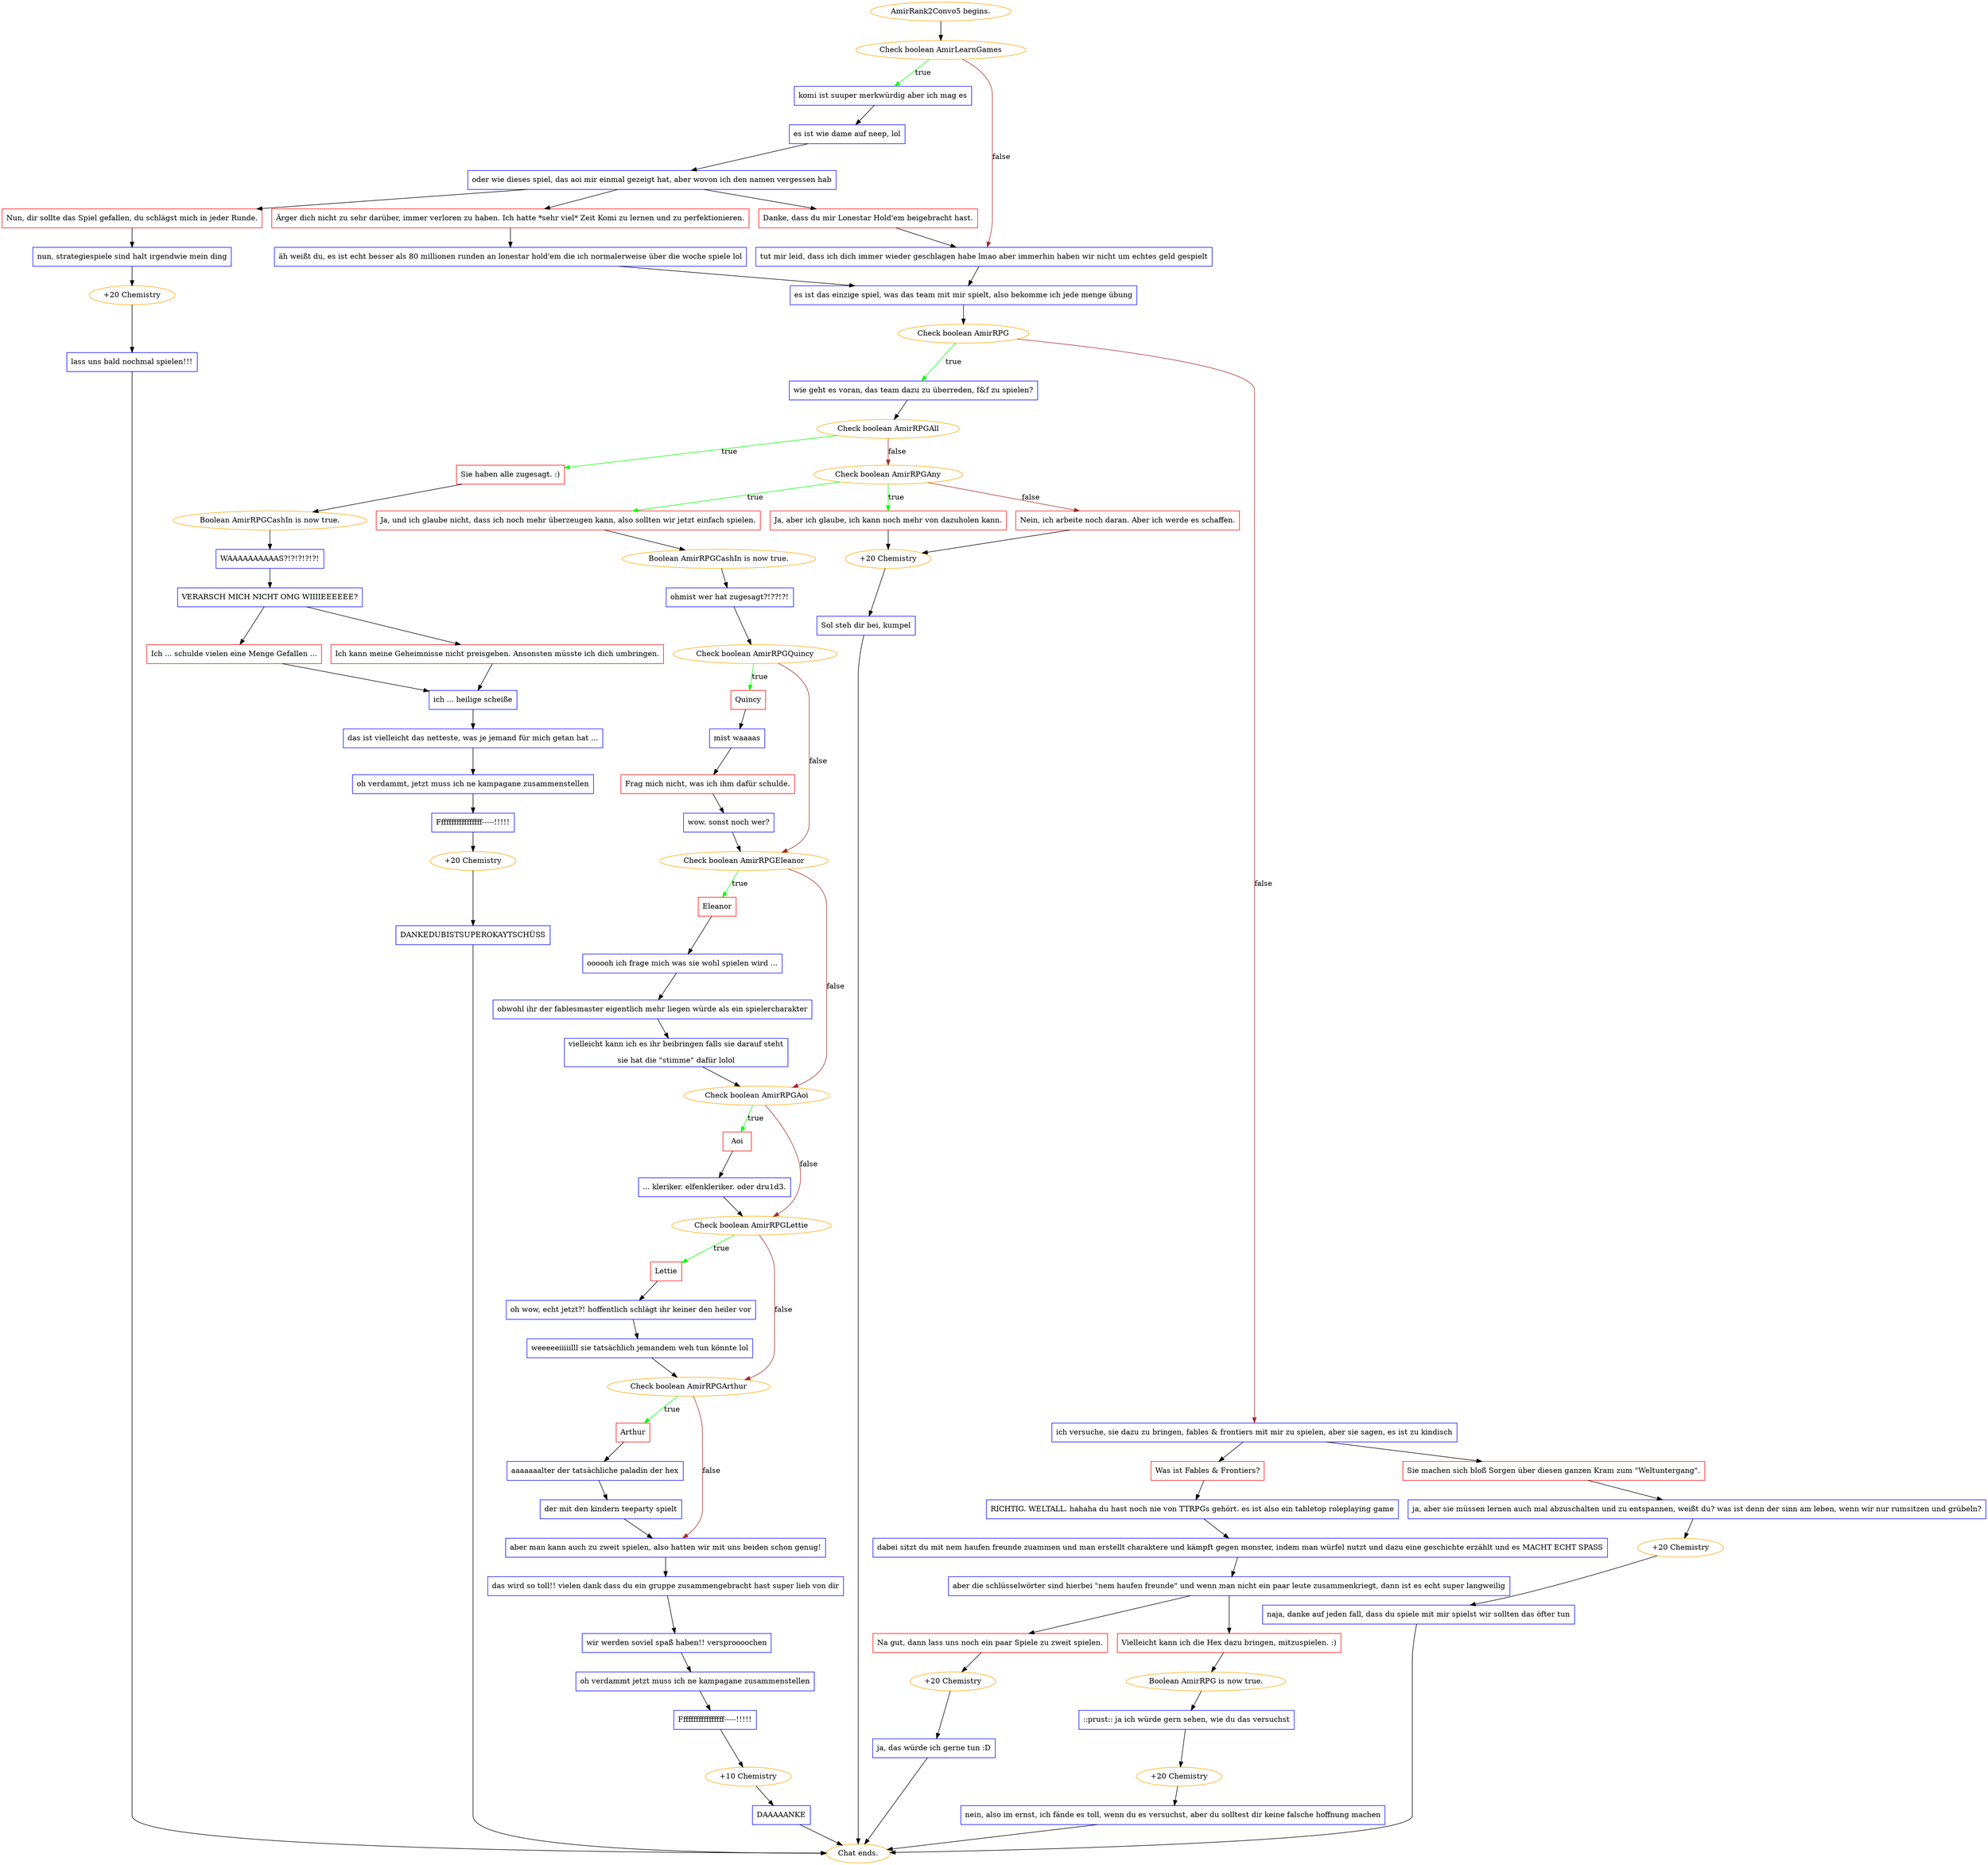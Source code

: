 digraph {
	"AmirRank2Convo5 begins." [color=orange];
		"AmirRank2Convo5 begins." -> j1963156066;
	j1963156066 [label="Check boolean AmirLearnGames",color=orange];
		j1963156066 -> j2783166202 [label=true,color=green];
		j1963156066 -> j2966190898 [label=false,color=brown];
	j2783166202 [label="komi ist suuper merkwürdig aber ich mag es",shape=box,color=blue];
		j2783166202 -> j2801626742;
	j2966190898 [label="tut mir leid, dass ich dich immer wieder geschlagen habe lmao aber immerhin haben wir nicht um echtes geld gespielt",shape=box,color=blue];
		j2966190898 -> j2266294764;
	j2801626742 [label="es ist wie dame auf neep, lol",shape=box,color=blue];
		j2801626742 -> j1891557667;
	j2266294764 [label="es ist das einzige spiel, was das team mit mir spielt, also bekomme ich jede menge übung",shape=box,color=blue];
		j2266294764 -> j2374646227;
	j1891557667 [label="oder wie dieses spiel, das aoi mir einmal gezeigt hat, aber wovon ich den namen vergessen hab",shape=box,color=blue];
		j1891557667 -> j1249534713;
		j1891557667 -> j2364651924;
		j1891557667 -> j1296267445;
	j2374646227 [label="Check boolean AmirRPG",color=orange];
		j2374646227 -> j248745973 [label=true,color=green];
		j2374646227 -> j4001402431 [label=false,color=brown];
	j1249534713 [label="Nun, dir sollte das Spiel gefallen, du schlägst mich in jeder Runde.",shape=box,color=red];
		j1249534713 -> j1469597587;
	j2364651924 [label="Ärger dich nicht zu sehr darüber, immer verloren zu haben. Ich hatte *sehr viel* Zeit Komi zu lernen und zu perfektionieren.",shape=box,color=red];
		j2364651924 -> j2829328093;
	j1296267445 [label="Danke, dass du mir Lonestar Hold'em beigebracht hast.",shape=box,color=red];
		j1296267445 -> j2966190898;
	j248745973 [label="wie geht es voran, das team dazu zu überreden, f&f zu spielen?",shape=box,color=blue];
		j248745973 -> j2523097179;
	j4001402431 [label="ich versuche, sie dazu zu bringen, fables & frontiers mit mir zu spielen, aber sie sagen, es ist zu kindisch",shape=box,color=blue];
		j4001402431 -> j3009985236;
		j4001402431 -> j484685727;
	j1469597587 [label="nun, strategiespiele sind halt irgendwie mein ding",shape=box,color=blue];
		j1469597587 -> j2871374451;
	j2829328093 [label="äh weißt du, es ist echt besser als 80 millionen runden an lonestar hold'em die ich normalerweise über die woche spiele lol",shape=box,color=blue];
		j2829328093 -> j2266294764;
	j2523097179 [label="Check boolean AmirRPGAll",color=orange];
		j2523097179 -> j1415049689 [label=true,color=green];
		j2523097179 -> j866070678 [label=false,color=brown];
	j3009985236 [label="Was ist Fables & Frontiers?",shape=box,color=red];
		j3009985236 -> j2647308579;
	j484685727 [label="Sie machen sich bloß Sorgen über diesen ganzen Kram zum \"Weltuntergang\".",shape=box,color=red];
		j484685727 -> j2290301652;
	j2871374451 [label="+20 Chemistry",color=orange];
		j2871374451 -> j2773517968;
	j1415049689 [label="Sie haben alle zugesagt. :)",shape=box,color=red];
		j1415049689 -> j2727211725;
	j866070678 [label="Check boolean AmirRPGAny",color=orange];
		j866070678 -> j3215122716 [label=true,color=green];
		j866070678 -> j43228593 [label=true,color=green];
		j866070678 -> j850585819 [label=false,color=brown];
	j2647308579 [label="RICHTIG. WELTALL. hahaha du hast noch nie von TTRPGs gehört. es ist also ein tabletop roleplaying game",shape=box,color=blue];
		j2647308579 -> j4213282564;
	j2290301652 [label="ja, aber sie müssen lernen auch mal abzuschalten und zu entspannen, weißt du? was ist denn der sinn am leben, wenn wir nur rumsitzen und grübeln?",shape=box,color=blue];
		j2290301652 -> j3959832006;
	j2773517968 [label="lass uns bald nochmal spielen!!!",shape=box,color=blue];
		j2773517968 -> "Chat ends.";
	j2727211725 [label="Boolean AmirRPGCashIn is now true.",color=orange];
		j2727211725 -> j3295197043;
	j3215122716 [label="Ja, und ich glaube nicht, dass ich noch mehr überzeugen kann, also sollten wir jetzt einfach spielen.",shape=box,color=red];
		j3215122716 -> j3235084198;
	j43228593 [label="Ja, aber ich glaube, ich kann noch mehr von dazuholen kann.",shape=box,color=red];
		j43228593 -> j1821055661;
	j850585819 [label="Nein, ich arbeite noch daran. Aber ich werde es schaffen.",shape=box,color=red];
		j850585819 -> j1821055661;
	j4213282564 [label="dabei sitzt du mit nem haufen freunde zuammen und man erstellt charaktere und kämpft gegen monster, indem man würfel nutzt und dazu eine geschichte erzählt und es MACHT ECHT SPASS",shape=box,color=blue];
		j4213282564 -> j1659329754;
	j3959832006 [label="+20 Chemistry",color=orange];
		j3959832006 -> j1402318087;
	"Chat ends." [color=orange];
	j3295197043 [label="WAAAAAAAAAAS?!?!?!?!?!",shape=box,color=blue];
		j3295197043 -> j73482971;
	j3235084198 [label="Boolean AmirRPGCashIn is now true.",color=orange];
		j3235084198 -> j1269937974;
	j1821055661 [label="+20 Chemistry",color=orange];
		j1821055661 -> j191138798;
	j1659329754 [label="aber die schlüsselwörter sind hierbei \"nem haufen freunde\" und wenn man nicht ein paar leute zusammenkriegt, dann ist es echt super langweilig",shape=box,color=blue];
		j1659329754 -> j105223319;
		j1659329754 -> j4195633593;
	j1402318087 [label="naja, danke auf jeden fall, dass du spiele mit mir spielst wir sollten das öfter tun",shape=box,color=blue];
		j1402318087 -> "Chat ends.";
	j73482971 [label="VERARSCH MICH NICHT OMG WIIIIEEEEEE?",shape=box,color=blue];
		j73482971 -> j243976644;
		j73482971 -> j4104161989;
	j1269937974 [label="ohmist wer hat zugesagt?!??!?!",shape=box,color=blue];
		j1269937974 -> j3303602969;
	j191138798 [label="Sol steh dir bei, kumpel",shape=box,color=blue];
		j191138798 -> "Chat ends.";
	j105223319 [label="Na gut, dann lass uns noch ein paar Spiele zu zweit spielen.",shape=box,color=red];
		j105223319 -> j3923291873;
	j4195633593 [label="Vielleicht kann ich die Hex dazu bringen, mitzuspielen. :)",shape=box,color=red];
		j4195633593 -> j2780540732;
	j243976644 [label="Ich ... schulde vielen eine Menge Gefallen ...",shape=box,color=red];
		j243976644 -> j3025526286;
	j4104161989 [label="Ich kann meine Geheimnisse nicht preisgeben. Ansonsten müsste ich dich umbringen.",shape=box,color=red];
		j4104161989 -> j3025526286;
	j3303602969 [label="Check boolean AmirRPGQuincy",color=orange];
		j3303602969 -> j160616131 [label=true,color=green];
		j3303602969 -> j3631036233 [label=false,color=brown];
	j3923291873 [label="+20 Chemistry",color=orange];
		j3923291873 -> j3198709947;
	j2780540732 [label="Boolean AmirRPG is now true.",color=orange];
		j2780540732 -> j2817823353;
	j3025526286 [label="ich ... heilige scheiße",shape=box,color=blue];
		j3025526286 -> j305160532;
	j160616131 [label="Quincy",shape=box,color=red];
		j160616131 -> j725027903;
	j3631036233 [label="Check boolean AmirRPGEleanor",color=orange];
		j3631036233 -> j1522881892 [label=true,color=green];
		j3631036233 -> j266417375 [label=false,color=brown];
	j3198709947 [label="ja, das würde ich gerne tun :D",shape=box,color=blue];
		j3198709947 -> "Chat ends.";
	j2817823353 [label="::prust:: ja ich würde gern sehen, wie du das versuchst",shape=box,color=blue];
		j2817823353 -> j3565892911;
	j305160532 [label="das ist vielleicht das netteste, was je jemand für mich getan hat ...",shape=box,color=blue];
		j305160532 -> j2107581084;
	j725027903 [label="mist waaaas",shape=box,color=blue];
		j725027903 -> j722808981;
	j1522881892 [label="Eleanor",shape=box,color=red];
		j1522881892 -> j1945297886;
	j266417375 [label="Check boolean AmirRPGAoi",color=orange];
		j266417375 -> j557977054 [label=true,color=green];
		j266417375 -> j2939229246 [label=false,color=brown];
	j3565892911 [label="+20 Chemistry",color=orange];
		j3565892911 -> j1845354533;
	j2107581084 [label="oh verdammt, jetzt muss ich ne kampagane zusammenstellen",shape=box,color=blue];
		j2107581084 -> j529605181;
	j722808981 [label="Frag mich nicht, was ich ihm dafür schulde.",shape=box,color=red];
		j722808981 -> j3911258582;
	j1945297886 [label="oooooh ich frage mich was sie wohl spielen wird ...",shape=box,color=blue];
		j1945297886 -> j1085775067;
	j557977054 [label="Aoi",shape=box,color=red];
		j557977054 -> j640113364;
	j2939229246 [label="Check boolean AmirRPGLettie",color=orange];
		j2939229246 -> j2792846702 [label=true,color=green];
		j2939229246 -> j753438550 [label=false,color=brown];
	j1845354533 [label="nein, also im ernst, ich fände es toll, wenn du es versuchst, aber du solltest dir keine falsche hoffnung machen",shape=box,color=blue];
		j1845354533 -> "Chat ends.";
	j529605181 [label="Fffffffffffffffff-----!!!!!",shape=box,color=blue];
		j529605181 -> j3315147251;
	j3911258582 [label="wow. sonst noch wer?",shape=box,color=blue];
		j3911258582 -> j3631036233;
	j1085775067 [label="obwohl ihr der fablesmaster eigentlich mehr liegen würde als ein spielercharakter",shape=box,color=blue];
		j1085775067 -> j1237282329;
	j640113364 [label="... kleriker. elfenkleriker. oder dru1d3.",shape=box,color=blue];
		j640113364 -> j2939229246;
	j2792846702 [label="Lettie",shape=box,color=red];
		j2792846702 -> j237388861;
	j753438550 [label="Check boolean AmirRPGArthur",color=orange];
		j753438550 -> j2299645745 [label=true,color=green];
		j753438550 -> j333099158 [label=false,color=brown];
	j3315147251 [label="+20 Chemistry",color=orange];
		j3315147251 -> j2178337744;
	j1237282329 [label="vielleicht kann ich es ihr beibringen falls sie darauf steht
sie hat die \"stimme\" dafür lolol",shape=box,color=blue];
		j1237282329 -> j266417375;
	j237388861 [label="oh wow, echt jetzt?! hoffentlich schlägt ihr keiner den heiler vor",shape=box,color=blue];
		j237388861 -> j2169241822;
	j2299645745 [label="Arthur",shape=box,color=red];
		j2299645745 -> j1116727950;
	j333099158 [label="aber man kann auch zu zweit spielen, also hatten wir mit uns beiden schon genug!",shape=box,color=blue];
		j333099158 -> j1297840721;
	j2178337744 [label="DANKEDUBISTSUPEROKAYTSCHÜSS",shape=box,color=blue];
		j2178337744 -> "Chat ends.";
	j2169241822 [label="weeeeeiiiiilll sie tatsächlich jemandem weh tun könnte lol",shape=box,color=blue];
		j2169241822 -> j753438550;
	j1116727950 [label="aaaaaaalter der tatsächliche paladin der hex",shape=box,color=blue];
		j1116727950 -> j3817809217;
	j1297840721 [label="das wird so toll!! vielen dank dass du ein gruppe zusammengebracht hast super lieb von dir",shape=box,color=blue];
		j1297840721 -> j2523429155;
	j3817809217 [label="der mit den kindern teeparty spielt",shape=box,color=blue];
		j3817809217 -> j333099158;
	j2523429155 [label="wir werden soviel spaß haben!! versproooochen",shape=box,color=blue];
		j2523429155 -> j739912595;
	j739912595 [label="oh verdammt jetzt muss ich ne kampagane zusammenstellen",shape=box,color=blue];
		j739912595 -> j1744369582;
	j1744369582 [label="Fffffffffffffffff-----!!!!!",shape=box,color=blue];
		j1744369582 -> j2468137762;
	j2468137762 [label="+10 Chemistry",color=orange];
		j2468137762 -> j255364319;
	j255364319 [label="DAAAAANKE",shape=box,color=blue];
		j255364319 -> "Chat ends.";
}